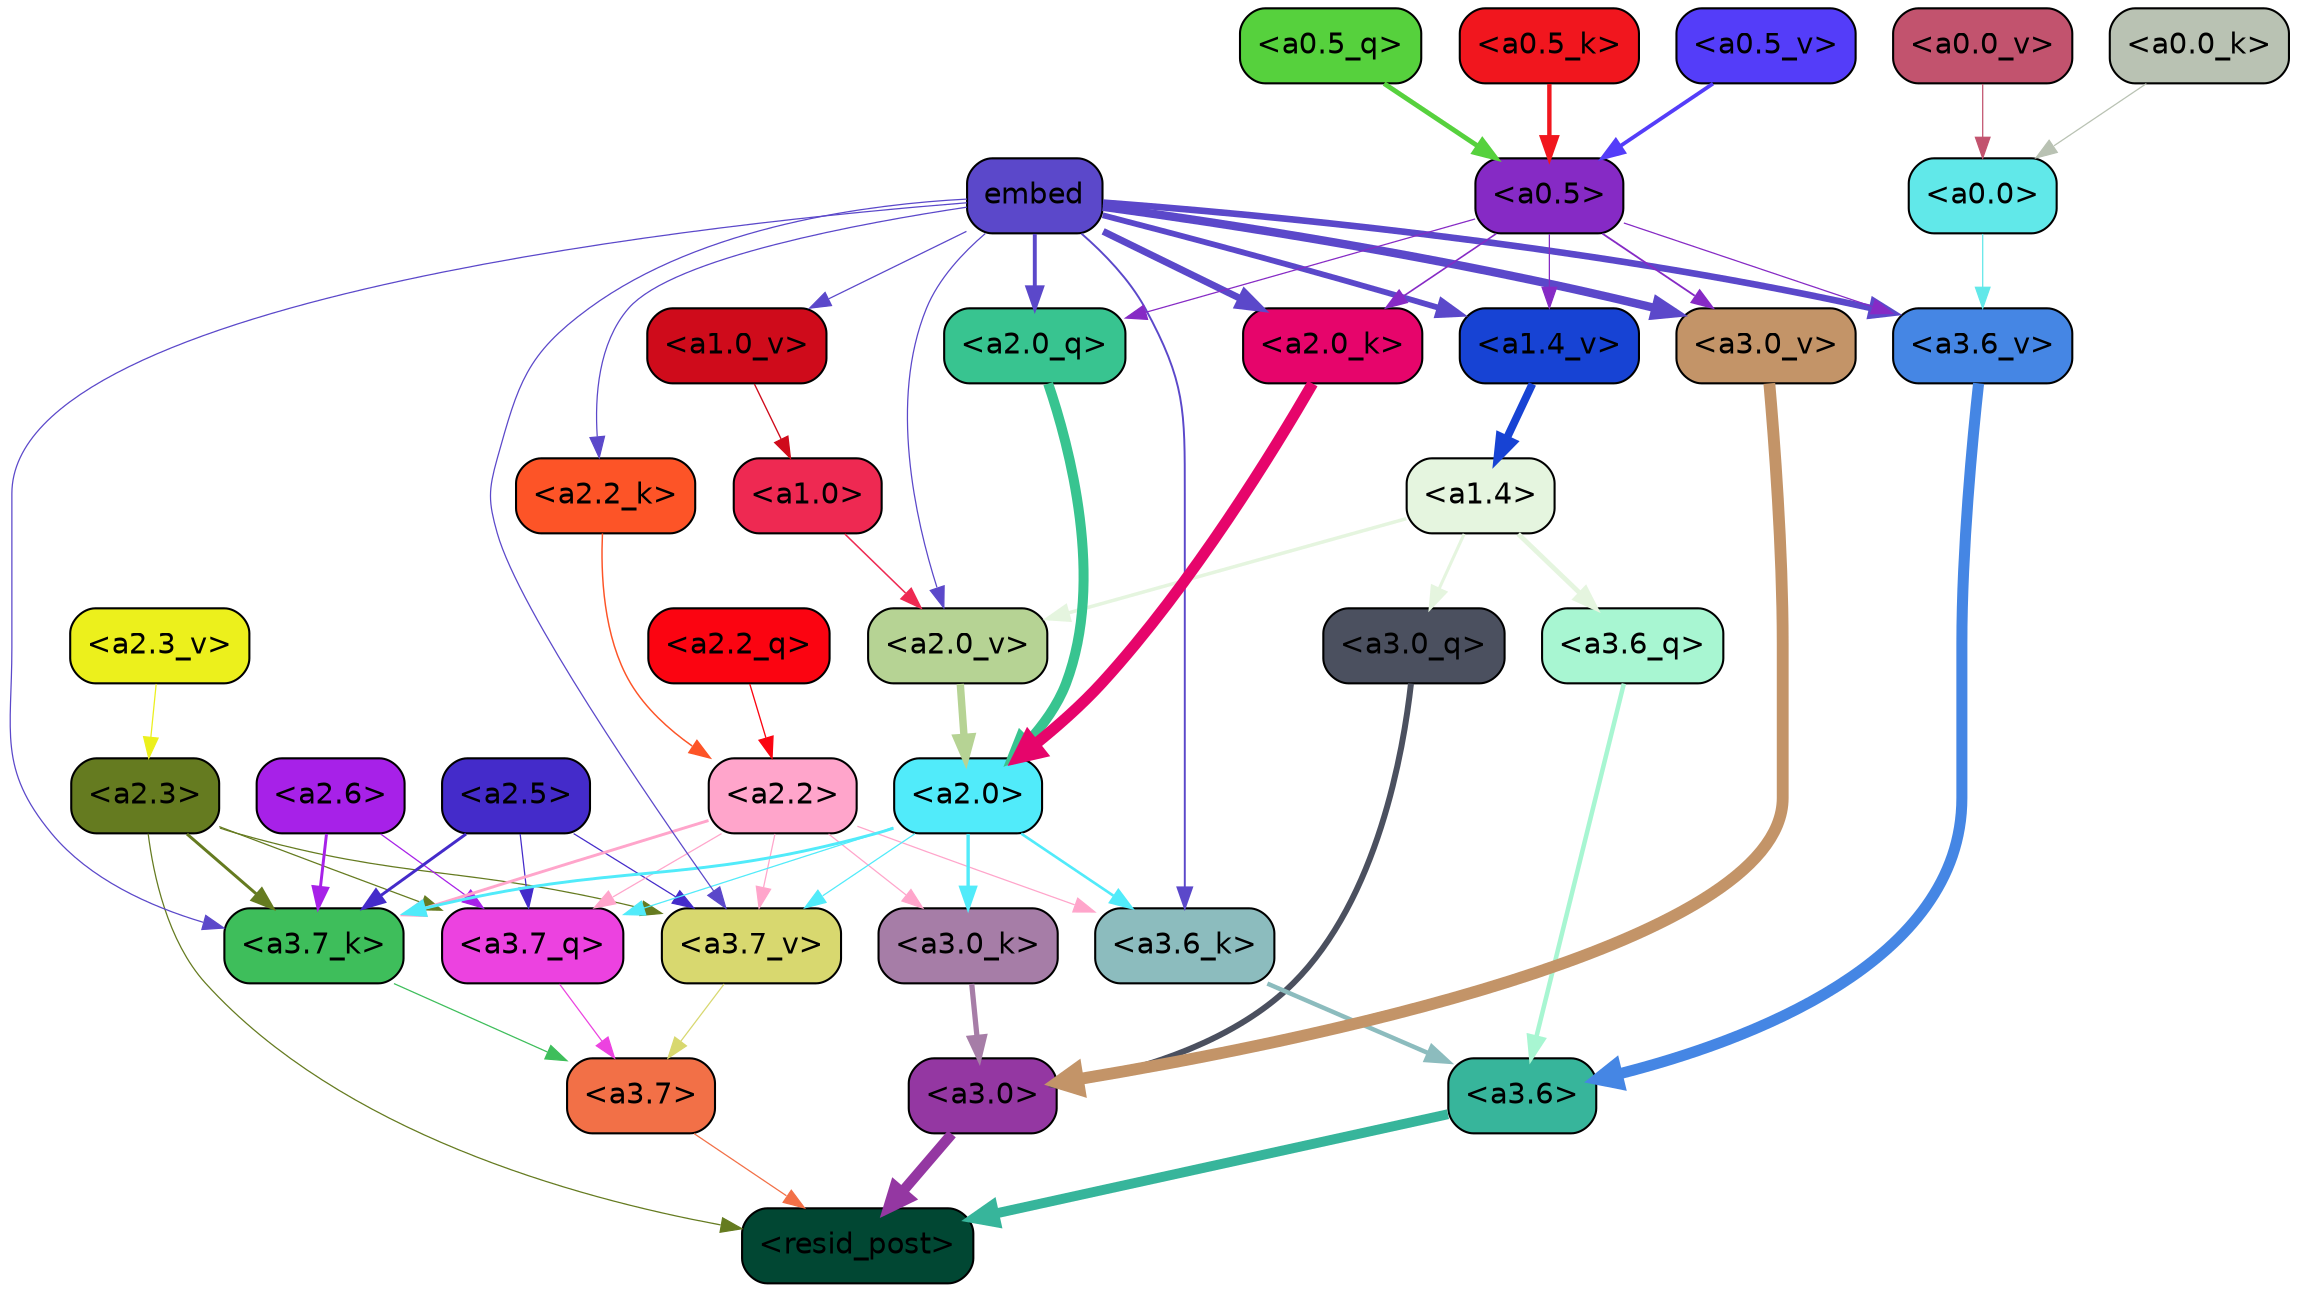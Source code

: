 strict digraph "" {
	graph [bgcolor=transparent,
		layout=dot,
		overlap=false,
		splines=true
	];
	"<a3.7>"	[color=black,
		fillcolor="#f27047",
		fontname=Helvetica,
		shape=box,
		style="filled, rounded"];
	"<resid_post>"	[color=black,
		fillcolor="#014733",
		fontname=Helvetica,
		shape=box,
		style="filled, rounded"];
	"<a3.7>" -> "<resid_post>"	[color="#f27047",
		penwidth=0.6];
	"<a3.6>"	[color=black,
		fillcolor="#37b59b",
		fontname=Helvetica,
		shape=box,
		style="filled, rounded"];
	"<a3.6>" -> "<resid_post>"	[color="#37b59b",
		penwidth=4.749041676521301];
	"<a3.0>"	[color=black,
		fillcolor="#9437a2",
		fontname=Helvetica,
		shape=box,
		style="filled, rounded"];
	"<a3.0>" -> "<resid_post>"	[color="#9437a2",
		penwidth=5.004215121269226];
	"<a2.3>"	[color=black,
		fillcolor="#657b20",
		fontname=Helvetica,
		shape=box,
		style="filled, rounded"];
	"<a2.3>" -> "<resid_post>"	[color="#657b20",
		penwidth=0.6];
	"<a3.7_q>"	[color=black,
		fillcolor="#ec42e0",
		fontname=Helvetica,
		shape=box,
		style="filled, rounded"];
	"<a2.3>" -> "<a3.7_q>"	[color="#657b20",
		penwidth=0.6];
	"<a3.7_k>"	[color=black,
		fillcolor="#3ebe5b",
		fontname=Helvetica,
		shape=box,
		style="filled, rounded"];
	"<a2.3>" -> "<a3.7_k>"	[color="#657b20",
		penwidth=1.4391854107379913];
	"<a3.7_v>"	[color=black,
		fillcolor="#d8d86f",
		fontname=Helvetica,
		shape=box,
		style="filled, rounded"];
	"<a2.3>" -> "<a3.7_v>"	[color="#657b20",
		penwidth=0.6];
	"<a3.7_q>" -> "<a3.7>"	[color="#ec42e0",
		penwidth=0.6];
	"<a3.6_q>"	[color=black,
		fillcolor="#a8f6d2",
		fontname=Helvetica,
		shape=box,
		style="filled, rounded"];
	"<a3.6_q>" -> "<a3.6>"	[color="#a8f6d2",
		penwidth=2.160832464694977];
	"<a3.0_q>"	[color=black,
		fillcolor="#4b505f",
		fontname=Helvetica,
		shape=box,
		style="filled, rounded"];
	"<a3.0_q>" -> "<a3.0>"	[color="#4b505f",
		penwidth=2.870753765106201];
	"<a3.7_k>" -> "<a3.7>"	[color="#3ebe5b",
		penwidth=0.6];
	"<a3.6_k>"	[color=black,
		fillcolor="#8cbcbe",
		fontname=Helvetica,
		shape=box,
		style="filled, rounded"];
	"<a3.6_k>" -> "<a3.6>"	[color="#8cbcbe",
		penwidth=2.13908451795578];
	"<a3.0_k>"	[color=black,
		fillcolor="#a67da7",
		fontname=Helvetica,
		shape=box,
		style="filled, rounded"];
	"<a3.0_k>" -> "<a3.0>"	[color="#a67da7",
		penwidth=2.520303964614868];
	"<a3.7_v>" -> "<a3.7>"	[color="#d8d86f",
		penwidth=0.6];
	"<a3.6_v>"	[color=black,
		fillcolor="#4586e4",
		fontname=Helvetica,
		shape=box,
		style="filled, rounded"];
	"<a3.6_v>" -> "<a3.6>"	[color="#4586e4",
		penwidth=5.297133803367615];
	"<a3.0_v>"	[color=black,
		fillcolor="#c39468",
		fontname=Helvetica,
		shape=box,
		style="filled, rounded"];
	"<a3.0_v>" -> "<a3.0>"	[color="#c39468",
		penwidth=5.680712580680847];
	"<a2.6>"	[color=black,
		fillcolor="#a721e8",
		fontname=Helvetica,
		shape=box,
		style="filled, rounded"];
	"<a2.6>" -> "<a3.7_q>"	[color="#a721e8",
		penwidth=0.6];
	"<a2.6>" -> "<a3.7_k>"	[color="#a721e8",
		penwidth=1.4180794060230255];
	"<a2.5>"	[color=black,
		fillcolor="#442bca",
		fontname=Helvetica,
		shape=box,
		style="filled, rounded"];
	"<a2.5>" -> "<a3.7_q>"	[color="#442bca",
		penwidth=0.6];
	"<a2.5>" -> "<a3.7_k>"	[color="#442bca",
		penwidth=1.4281435310840607];
	"<a2.5>" -> "<a3.7_v>"	[color="#442bca",
		penwidth=0.6];
	"<a2.2>"	[color=black,
		fillcolor="#ffa5cb",
		fontname=Helvetica,
		shape=box,
		style="filled, rounded"];
	"<a2.2>" -> "<a3.7_q>"	[color="#ffa5cb",
		penwidth=0.6];
	"<a2.2>" -> "<a3.7_k>"	[color="#ffa5cb",
		penwidth=1.3982512056827545];
	"<a2.2>" -> "<a3.6_k>"	[color="#ffa5cb",
		penwidth=0.6];
	"<a2.2>" -> "<a3.0_k>"	[color="#ffa5cb",
		penwidth=0.6];
	"<a2.2>" -> "<a3.7_v>"	[color="#ffa5cb",
		penwidth=0.6];
	"<a2.0>"	[color=black,
		fillcolor="#51ebfa",
		fontname=Helvetica,
		shape=box,
		style="filled, rounded"];
	"<a2.0>" -> "<a3.7_q>"	[color="#51ebfa",
		penwidth=0.6];
	"<a2.0>" -> "<a3.7_k>"	[color="#51ebfa",
		penwidth=1.404832512140274];
	"<a2.0>" -> "<a3.6_k>"	[color="#51ebfa",
		penwidth=1.2708758115768433];
	"<a2.0>" -> "<a3.0_k>"	[color="#51ebfa",
		penwidth=1.6207245588302612];
	"<a2.0>" -> "<a3.7_v>"	[color="#51ebfa",
		penwidth=0.6];
	"<a1.4>"	[color=black,
		fillcolor="#e5f5df",
		fontname=Helvetica,
		shape=box,
		style="filled, rounded"];
	"<a1.4>" -> "<a3.6_q>"	[color="#e5f5df",
		penwidth=2.289449453353882];
	"<a1.4>" -> "<a3.0_q>"	[color="#e5f5df",
		penwidth=1.4600623846054077];
	"<a2.0_v>"	[color=black,
		fillcolor="#b6d394",
		fontname=Helvetica,
		shape=box,
		style="filled, rounded"];
	"<a1.4>" -> "<a2.0_v>"	[color="#e5f5df",
		penwidth=1.676277220249176];
	embed	[color=black,
		fillcolor="#5b48ca",
		fontname=Helvetica,
		shape=box,
		style="filled, rounded"];
	embed -> "<a3.7_k>"	[color="#5b48ca",
		penwidth=0.6];
	embed -> "<a3.6_k>"	[color="#5b48ca",
		penwidth=0.9291638135910034];
	embed -> "<a3.7_v>"	[color="#5b48ca",
		penwidth=0.6];
	embed -> "<a3.6_v>"	[color="#5b48ca",
		penwidth=3.1808209121227264];
	embed -> "<a3.0_v>"	[color="#5b48ca",
		penwidth=4.036660343408585];
	"<a2.0_q>"	[color=black,
		fillcolor="#38c490",
		fontname=Helvetica,
		shape=box,
		style="filled, rounded"];
	embed -> "<a2.0_q>"	[color="#5b48ca",
		penwidth=1.8821641206741333];
	"<a2.2_k>"	[color=black,
		fillcolor="#fd5427",
		fontname=Helvetica,
		shape=box,
		style="filled, rounded"];
	embed -> "<a2.2_k>"	[color="#5b48ca",
		penwidth=0.6];
	"<a2.0_k>"	[color=black,
		fillcolor="#e6056b",
		fontname=Helvetica,
		shape=box,
		style="filled, rounded"];
	embed -> "<a2.0_k>"	[color="#5b48ca",
		penwidth=3.3375256061553955];
	embed -> "<a2.0_v>"	[color="#5b48ca",
		penwidth=0.6];
	"<a1.4_v>"	[color=black,
		fillcolor="#1743d4",
		fontname=Helvetica,
		shape=box,
		style="filled, rounded"];
	embed -> "<a1.4_v>"	[color="#5b48ca",
		penwidth=2.7935529947280884];
	"<a1.0_v>"	[color=black,
		fillcolor="#cf0b1b",
		fontname=Helvetica,
		shape=box,
		style="filled, rounded"];
	embed -> "<a1.0_v>"	[color="#5b48ca",
		penwidth=0.6];
	"<a0.5>"	[color=black,
		fillcolor="#862ac5",
		fontname=Helvetica,
		shape=box,
		style="filled, rounded"];
	"<a0.5>" -> "<a3.6_v>"	[color="#862ac5",
		penwidth=0.6];
	"<a0.5>" -> "<a3.0_v>"	[color="#862ac5",
		penwidth=0.8798569142818451];
	"<a0.5>" -> "<a2.0_q>"	[color="#862ac5",
		penwidth=0.6];
	"<a0.5>" -> "<a2.0_k>"	[color="#862ac5",
		penwidth=0.7782440185546875];
	"<a0.5>" -> "<a1.4_v>"	[color="#862ac5",
		penwidth=0.6];
	"<a0.0>"	[color=black,
		fillcolor="#61e8e9",
		fontname=Helvetica,
		shape=box,
		style="filled, rounded"];
	"<a0.0>" -> "<a3.6_v>"	[color="#61e8e9",
		penwidth=0.6];
	"<a2.2_q>"	[color=black,
		fillcolor="#fb0411",
		fontname=Helvetica,
		shape=box,
		style="filled, rounded"];
	"<a2.2_q>" -> "<a2.2>"	[color="#fb0411",
		penwidth=0.6392357051372528];
	"<a2.0_q>" -> "<a2.0>"	[color="#38c490",
		penwidth=4.795779317617416];
	"<a2.2_k>" -> "<a2.2>"	[color="#fd5427",
		penwidth=0.7060726433992386];
	"<a2.0_k>" -> "<a2.0>"	[color="#e6056b",
		penwidth=5.401692286133766];
	"<a2.3_v>"	[color=black,
		fillcolor="#ecf01c",
		fontname=Helvetica,
		shape=box,
		style="filled, rounded"];
	"<a2.3_v>" -> "<a2.3>"	[color="#ecf01c",
		penwidth=0.6];
	"<a2.0_v>" -> "<a2.0>"	[color="#b6d394",
		penwidth=3.56003999710083];
	"<a1.0>"	[color=black,
		fillcolor="#ee2952",
		fontname=Helvetica,
		shape=box,
		style="filled, rounded"];
	"<a1.0>" -> "<a2.0_v>"	[color="#ee2952",
		penwidth=0.7355214953422546];
	"<a1.4_v>" -> "<a1.4>"	[color="#1743d4",
		penwidth=3.7673035860061646];
	"<a1.0_v>" -> "<a1.0>"	[color="#cf0b1b",
		penwidth=0.6493047475814819];
	"<a0.5_q>"	[color=black,
		fillcolor="#56d13d",
		fontname=Helvetica,
		shape=box,
		style="filled, rounded"];
	"<a0.5_q>" -> "<a0.5>"	[color="#56d13d",
		penwidth=2.3187414407730103];
	"<a0.5_k>"	[color=black,
		fillcolor="#f1161e",
		fontname=Helvetica,
		shape=box,
		style="filled, rounded"];
	"<a0.5_k>" -> "<a0.5>"	[color="#f1161e",
		penwidth=2.1102215051651];
	"<a0.0_k>"	[color=black,
		fillcolor="#b9c2b3",
		fontname=Helvetica,
		shape=box,
		style="filled, rounded"];
	"<a0.0_k>" -> "<a0.0>"	[color="#b9c2b3",
		penwidth=0.6];
	"<a0.5_v>"	[color=black,
		fillcolor="#543df9",
		fontname=Helvetica,
		shape=box,
		style="filled, rounded"];
	"<a0.5_v>" -> "<a0.5>"	[color="#543df9",
		penwidth=1.829363465309143];
	"<a0.0_v>"	[color=black,
		fillcolor="#c2536e",
		fontname=Helvetica,
		shape=box,
		style="filled, rounded"];
	"<a0.0_v>" -> "<a0.0>"	[color="#c2536e",
		penwidth=0.6];
}
